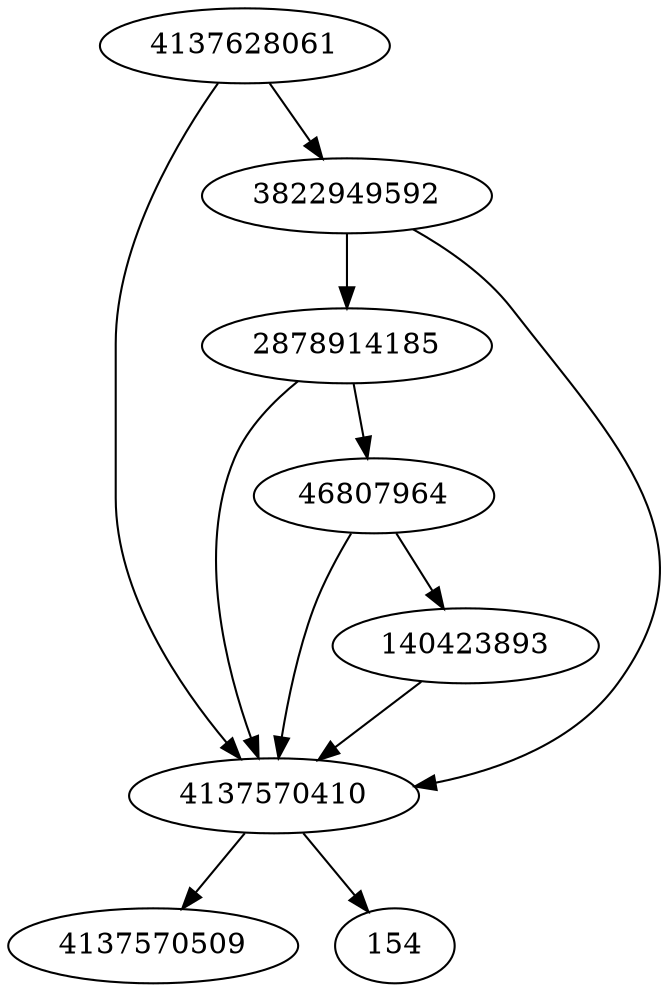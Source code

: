 strict digraph  {
2878914185;
4137570410;
4137570509;
140423893;
3822949592;
154;
46807964;
4137628061;
2878914185 -> 4137570410;
2878914185 -> 46807964;
4137570410 -> 4137570509;
4137570410 -> 154;
140423893 -> 4137570410;
3822949592 -> 4137570410;
3822949592 -> 2878914185;
46807964 -> 4137570410;
46807964 -> 140423893;
4137628061 -> 4137570410;
4137628061 -> 3822949592;
}
